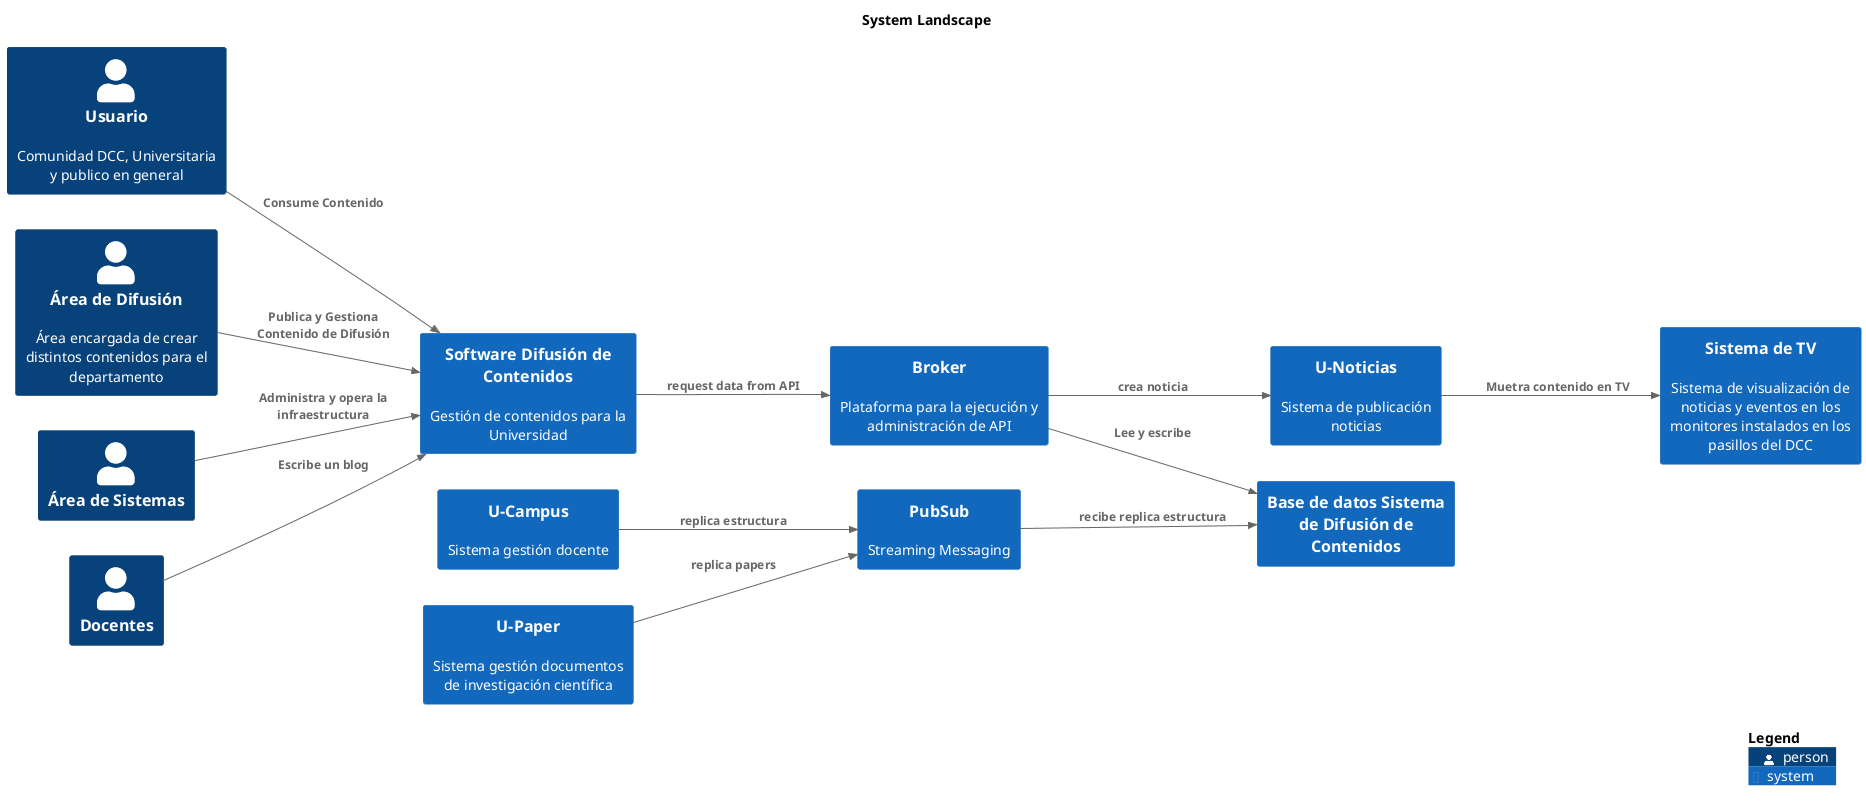 @startuml
set separator none
title System Landscape

left to right direction

!include <C4/C4>
!include <C4/C4_Context>

Person(Usuario, "Usuario", "Comunidad DCC, Universitaria y publico en general", $tags="")
Person(ÁreadeDifusión, "Área de Difusión", "Área encargada de crear distintos contenidos para el departamento", $tags="")
System(SistemadeTV, "Sistema de TV", "Sistema de visualización de noticias y eventos en los monitores instalados en los pasillos del DCC", $tags="")
System(UNoticias, "U-Noticias", "Sistema de publicación noticias", $tags="")
Person(ÁreadeSistemas, "Área de Sistemas", "", $tags="")
System(UCampus, "U-Campus", "Sistema gestión docente", $tags="")
System(UPaper, "U-Paper", "Sistema gestión documentos de investigación científica", $tags="")
Person(Docentes, "Docentes", "", $tags="")
System(Broker, "Broker", "Plataforma para la ejecución y administración de API", $tags="")
System(BasededatosSistemadeDifusióndeContenidos, "Base de datos Sistema de Difusión de Contenidos", "", $tags="")
System(SoftwareDifusióndeContenidos, "Software Difusión de Contenidos", "Gestión de contenidos para la Universidad", $tags="")
System(PubSub, "PubSub", "Streaming Messaging", $tags="")

Rel_D(PubSub, BasededatosSistemadeDifusióndeContenidos, "recibe replica estructura", $tags="")
Rel_D(UNoticias, SistemadeTV, "Muetra contenido en TV", $tags="")
Rel_D(UCampus, PubSub, "replica estructura", $tags="")
Rel_D(UPaper, PubSub, "replica papers", $tags="")
Rel_D(Broker, UNoticias, "crea noticia", $tags="")
Rel_D(Usuario, SoftwareDifusióndeContenidos, "Consume Contenido", $tags="")
Rel_D(Docentes, SoftwareDifusióndeContenidos, "Escribe un blog", $tags="")
Rel_D(ÁreadeDifusión, SoftwareDifusióndeContenidos, "Publica y Gestiona Contenido de Difusión", $tags="")
Rel_D(ÁreadeSistemas, SoftwareDifusióndeContenidos, "Administra y opera la infraestructura", $tags="")
Rel_D(SoftwareDifusióndeContenidos, Broker, "request data from API", $tags="")
Rel_D(Broker, BasededatosSistemadeDifusióndeContenidos, "Lee y escribe", $tags="")

SHOW_LEGEND(true)
@enduml